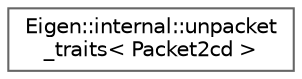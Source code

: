 digraph "Graphical Class Hierarchy"
{
 // LATEX_PDF_SIZE
  bgcolor="transparent";
  edge [fontname=Helvetica,fontsize=10,labelfontname=Helvetica,labelfontsize=10];
  node [fontname=Helvetica,fontsize=10,shape=box,height=0.2,width=0.4];
  rankdir="LR";
  Node0 [id="Node000000",label="Eigen::internal::unpacket\l_traits\< Packet2cd \>",height=0.2,width=0.4,color="grey40", fillcolor="white", style="filled",URL="$structEigen_1_1internal_1_1unpacket__traits_3_01Packet2cd_01_4.html",tooltip=" "];
}
